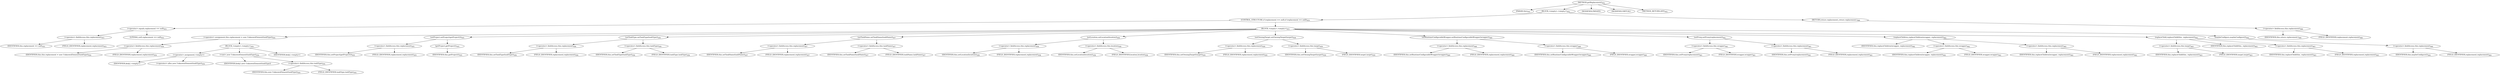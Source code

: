 digraph "getReplacement" {  
"457" [label = <(METHOD,getReplacement)<SUB>452</SUB>> ]
"48" [label = <(PARAM,this)<SUB>452</SUB>> ]
"458" [label = <(BLOCK,&lt;empty&gt;,&lt;empty&gt;)<SUB>452</SUB>> ]
"459" [label = <(CONTROL_STRUCTURE,if (replacement == null),if (replacement == null))<SUB>453</SUB>> ]
"460" [label = <(&lt;operator&gt;.equals,replacement == null)<SUB>453</SUB>> ]
"461" [label = <(&lt;operator&gt;.fieldAccess,this.replacement)<SUB>453</SUB>> ]
"462" [label = <(IDENTIFIER,this,replacement == null)<SUB>453</SUB>> ]
"463" [label = <(FIELD_IDENTIFIER,replacement,replacement)<SUB>453</SUB>> ]
"464" [label = <(LITERAL,null,replacement == null)<SUB>453</SUB>> ]
"465" [label = <(BLOCK,&lt;empty&gt;,&lt;empty&gt;)<SUB>453</SUB>> ]
"466" [label = <(&lt;operator&gt;.assignment,this.replacement = new UnknownElement(taskType))<SUB>454</SUB>> ]
"467" [label = <(&lt;operator&gt;.fieldAccess,this.replacement)<SUB>454</SUB>> ]
"468" [label = <(IDENTIFIER,this,this.replacement = new UnknownElement(taskType))<SUB>454</SUB>> ]
"469" [label = <(FIELD_IDENTIFIER,replacement,replacement)<SUB>454</SUB>> ]
"470" [label = <(BLOCK,&lt;empty&gt;,&lt;empty&gt;)<SUB>454</SUB>> ]
"471" [label = <(&lt;operator&gt;.assignment,&lt;empty&gt;)> ]
"472" [label = <(IDENTIFIER,$obj1,&lt;empty&gt;)> ]
"473" [label = <(&lt;operator&gt;.alloc,new UnknownElement(taskType))<SUB>454</SUB>> ]
"474" [label = <(&lt;init&gt;,new UnknownElement(taskType))<SUB>454</SUB>> ]
"475" [label = <(IDENTIFIER,$obj1,new UnknownElement(taskType))> ]
"476" [label = <(&lt;operator&gt;.fieldAccess,this.taskType)<SUB>454</SUB>> ]
"477" [label = <(IDENTIFIER,this,new UnknownElement(taskType))<SUB>454</SUB>> ]
"478" [label = <(FIELD_IDENTIFIER,taskType,taskType)<SUB>454</SUB>> ]
"479" [label = <(IDENTIFIER,$obj1,&lt;empty&gt;)> ]
"480" [label = <(setProject,setProject(getProject()))<SUB>455</SUB>> ]
"481" [label = <(&lt;operator&gt;.fieldAccess,this.replacement)<SUB>455</SUB>> ]
"482" [label = <(IDENTIFIER,this,setProject(getProject()))<SUB>455</SUB>> ]
"483" [label = <(FIELD_IDENTIFIER,replacement,replacement)<SUB>455</SUB>> ]
"484" [label = <(getProject,getProject())<SUB>455</SUB>> ]
"47" [label = <(IDENTIFIER,this,getProject())<SUB>455</SUB>> ]
"485" [label = <(setTaskType,setTaskType(taskType))<SUB>456</SUB>> ]
"486" [label = <(&lt;operator&gt;.fieldAccess,this.replacement)<SUB>456</SUB>> ]
"487" [label = <(IDENTIFIER,this,setTaskType(taskType))<SUB>456</SUB>> ]
"488" [label = <(FIELD_IDENTIFIER,replacement,replacement)<SUB>456</SUB>> ]
"489" [label = <(&lt;operator&gt;.fieldAccess,this.taskType)<SUB>456</SUB>> ]
"490" [label = <(IDENTIFIER,this,setTaskType(taskType))<SUB>456</SUB>> ]
"491" [label = <(FIELD_IDENTIFIER,taskType,taskType)<SUB>456</SUB>> ]
"492" [label = <(setTaskName,setTaskName(taskName))<SUB>457</SUB>> ]
"493" [label = <(&lt;operator&gt;.fieldAccess,this.replacement)<SUB>457</SUB>> ]
"494" [label = <(IDENTIFIER,this,setTaskName(taskName))<SUB>457</SUB>> ]
"495" [label = <(FIELD_IDENTIFIER,replacement,replacement)<SUB>457</SUB>> ]
"496" [label = <(&lt;operator&gt;.fieldAccess,this.taskName)<SUB>457</SUB>> ]
"497" [label = <(IDENTIFIER,this,setTaskName(taskName))<SUB>457</SUB>> ]
"498" [label = <(FIELD_IDENTIFIER,taskName,taskName)<SUB>457</SUB>> ]
"499" [label = <(setLocation,setLocation(location))<SUB>458</SUB>> ]
"500" [label = <(&lt;operator&gt;.fieldAccess,this.replacement)<SUB>458</SUB>> ]
"501" [label = <(IDENTIFIER,this,setLocation(location))<SUB>458</SUB>> ]
"502" [label = <(FIELD_IDENTIFIER,replacement,replacement)<SUB>458</SUB>> ]
"503" [label = <(&lt;operator&gt;.fieldAccess,this.location)<SUB>458</SUB>> ]
"504" [label = <(IDENTIFIER,this,setLocation(location))<SUB>458</SUB>> ]
"505" [label = <(FIELD_IDENTIFIER,location,location)<SUB>458</SUB>> ]
"506" [label = <(setOwningTarget,setOwningTarget(target))<SUB>459</SUB>> ]
"507" [label = <(&lt;operator&gt;.fieldAccess,this.replacement)<SUB>459</SUB>> ]
"508" [label = <(IDENTIFIER,this,setOwningTarget(target))<SUB>459</SUB>> ]
"509" [label = <(FIELD_IDENTIFIER,replacement,replacement)<SUB>459</SUB>> ]
"510" [label = <(&lt;operator&gt;.fieldAccess,this.target)<SUB>459</SUB>> ]
"511" [label = <(IDENTIFIER,this,setOwningTarget(target))<SUB>459</SUB>> ]
"512" [label = <(FIELD_IDENTIFIER,target,target)<SUB>459</SUB>> ]
"513" [label = <(setRuntimeConfigurableWrapper,setRuntimeConfigurableWrapper(wrapper))<SUB>460</SUB>> ]
"514" [label = <(&lt;operator&gt;.fieldAccess,this.replacement)<SUB>460</SUB>> ]
"515" [label = <(IDENTIFIER,this,setRuntimeConfigurableWrapper(wrapper))<SUB>460</SUB>> ]
"516" [label = <(FIELD_IDENTIFIER,replacement,replacement)<SUB>460</SUB>> ]
"517" [label = <(&lt;operator&gt;.fieldAccess,this.wrapper)<SUB>460</SUB>> ]
"518" [label = <(IDENTIFIER,this,setRuntimeConfigurableWrapper(wrapper))<SUB>460</SUB>> ]
"519" [label = <(FIELD_IDENTIFIER,wrapper,wrapper)<SUB>460</SUB>> ]
"520" [label = <(setProxy,setProxy(replacement))<SUB>461</SUB>> ]
"521" [label = <(&lt;operator&gt;.fieldAccess,this.wrapper)<SUB>461</SUB>> ]
"522" [label = <(IDENTIFIER,this,setProxy(replacement))<SUB>461</SUB>> ]
"523" [label = <(FIELD_IDENTIFIER,wrapper,wrapper)<SUB>461</SUB>> ]
"524" [label = <(&lt;operator&gt;.fieldAccess,this.replacement)<SUB>461</SUB>> ]
"525" [label = <(IDENTIFIER,this,setProxy(replacement))<SUB>461</SUB>> ]
"526" [label = <(FIELD_IDENTIFIER,replacement,replacement)<SUB>461</SUB>> ]
"527" [label = <(replaceChildren,replaceChildren(wrapper, replacement))<SUB>462</SUB>> ]
"49" [label = <(IDENTIFIER,this,replaceChildren(wrapper, replacement))<SUB>462</SUB>> ]
"528" [label = <(&lt;operator&gt;.fieldAccess,this.wrapper)<SUB>462</SUB>> ]
"529" [label = <(IDENTIFIER,this,replaceChildren(wrapper, replacement))<SUB>462</SUB>> ]
"530" [label = <(FIELD_IDENTIFIER,wrapper,wrapper)<SUB>462</SUB>> ]
"531" [label = <(&lt;operator&gt;.fieldAccess,this.replacement)<SUB>462</SUB>> ]
"532" [label = <(IDENTIFIER,this,replaceChildren(wrapper, replacement))<SUB>462</SUB>> ]
"533" [label = <(FIELD_IDENTIFIER,replacement,replacement)<SUB>462</SUB>> ]
"534" [label = <(replaceChild,replaceChild(this, replacement))<SUB>463</SUB>> ]
"535" [label = <(&lt;operator&gt;.fieldAccess,this.target)<SUB>463</SUB>> ]
"536" [label = <(IDENTIFIER,this,replaceChild(this, replacement))<SUB>463</SUB>> ]
"537" [label = <(FIELD_IDENTIFIER,target,target)<SUB>463</SUB>> ]
"50" [label = <(IDENTIFIER,this,replaceChild(this, replacement))<SUB>463</SUB>> ]
"538" [label = <(&lt;operator&gt;.fieldAccess,this.replacement)<SUB>463</SUB>> ]
"539" [label = <(IDENTIFIER,this,replaceChild(this, replacement))<SUB>463</SUB>> ]
"540" [label = <(FIELD_IDENTIFIER,replacement,replacement)<SUB>463</SUB>> ]
"541" [label = <(maybeConfigure,maybeConfigure())<SUB>464</SUB>> ]
"542" [label = <(&lt;operator&gt;.fieldAccess,this.replacement)<SUB>464</SUB>> ]
"543" [label = <(IDENTIFIER,this,maybeConfigure())<SUB>464</SUB>> ]
"544" [label = <(FIELD_IDENTIFIER,replacement,replacement)<SUB>464</SUB>> ]
"545" [label = <(RETURN,return replacement;,return replacement;)<SUB>466</SUB>> ]
"546" [label = <(&lt;operator&gt;.fieldAccess,this.replacement)<SUB>466</SUB>> ]
"547" [label = <(IDENTIFIER,this,return replacement;)<SUB>466</SUB>> ]
"548" [label = <(FIELD_IDENTIFIER,replacement,replacement)<SUB>466</SUB>> ]
"549" [label = <(MODIFIER,PRIVATE)> ]
"550" [label = <(MODIFIER,VIRTUAL)> ]
"551" [label = <(METHOD_RETURN,ANY)<SUB>452</SUB>> ]
  "457" -> "48" 
  "457" -> "458" 
  "457" -> "549" 
  "457" -> "550" 
  "457" -> "551" 
  "458" -> "459" 
  "458" -> "545" 
  "459" -> "460" 
  "459" -> "465" 
  "460" -> "461" 
  "460" -> "464" 
  "461" -> "462" 
  "461" -> "463" 
  "465" -> "466" 
  "465" -> "480" 
  "465" -> "485" 
  "465" -> "492" 
  "465" -> "499" 
  "465" -> "506" 
  "465" -> "513" 
  "465" -> "520" 
  "465" -> "527" 
  "465" -> "534" 
  "465" -> "541" 
  "466" -> "467" 
  "466" -> "470" 
  "467" -> "468" 
  "467" -> "469" 
  "470" -> "471" 
  "470" -> "474" 
  "470" -> "479" 
  "471" -> "472" 
  "471" -> "473" 
  "474" -> "475" 
  "474" -> "476" 
  "476" -> "477" 
  "476" -> "478" 
  "480" -> "481" 
  "480" -> "484" 
  "481" -> "482" 
  "481" -> "483" 
  "484" -> "47" 
  "485" -> "486" 
  "485" -> "489" 
  "486" -> "487" 
  "486" -> "488" 
  "489" -> "490" 
  "489" -> "491" 
  "492" -> "493" 
  "492" -> "496" 
  "493" -> "494" 
  "493" -> "495" 
  "496" -> "497" 
  "496" -> "498" 
  "499" -> "500" 
  "499" -> "503" 
  "500" -> "501" 
  "500" -> "502" 
  "503" -> "504" 
  "503" -> "505" 
  "506" -> "507" 
  "506" -> "510" 
  "507" -> "508" 
  "507" -> "509" 
  "510" -> "511" 
  "510" -> "512" 
  "513" -> "514" 
  "513" -> "517" 
  "514" -> "515" 
  "514" -> "516" 
  "517" -> "518" 
  "517" -> "519" 
  "520" -> "521" 
  "520" -> "524" 
  "521" -> "522" 
  "521" -> "523" 
  "524" -> "525" 
  "524" -> "526" 
  "527" -> "49" 
  "527" -> "528" 
  "527" -> "531" 
  "528" -> "529" 
  "528" -> "530" 
  "531" -> "532" 
  "531" -> "533" 
  "534" -> "535" 
  "534" -> "50" 
  "534" -> "538" 
  "535" -> "536" 
  "535" -> "537" 
  "538" -> "539" 
  "538" -> "540" 
  "541" -> "542" 
  "542" -> "543" 
  "542" -> "544" 
  "545" -> "546" 
  "546" -> "547" 
  "546" -> "548" 
}
